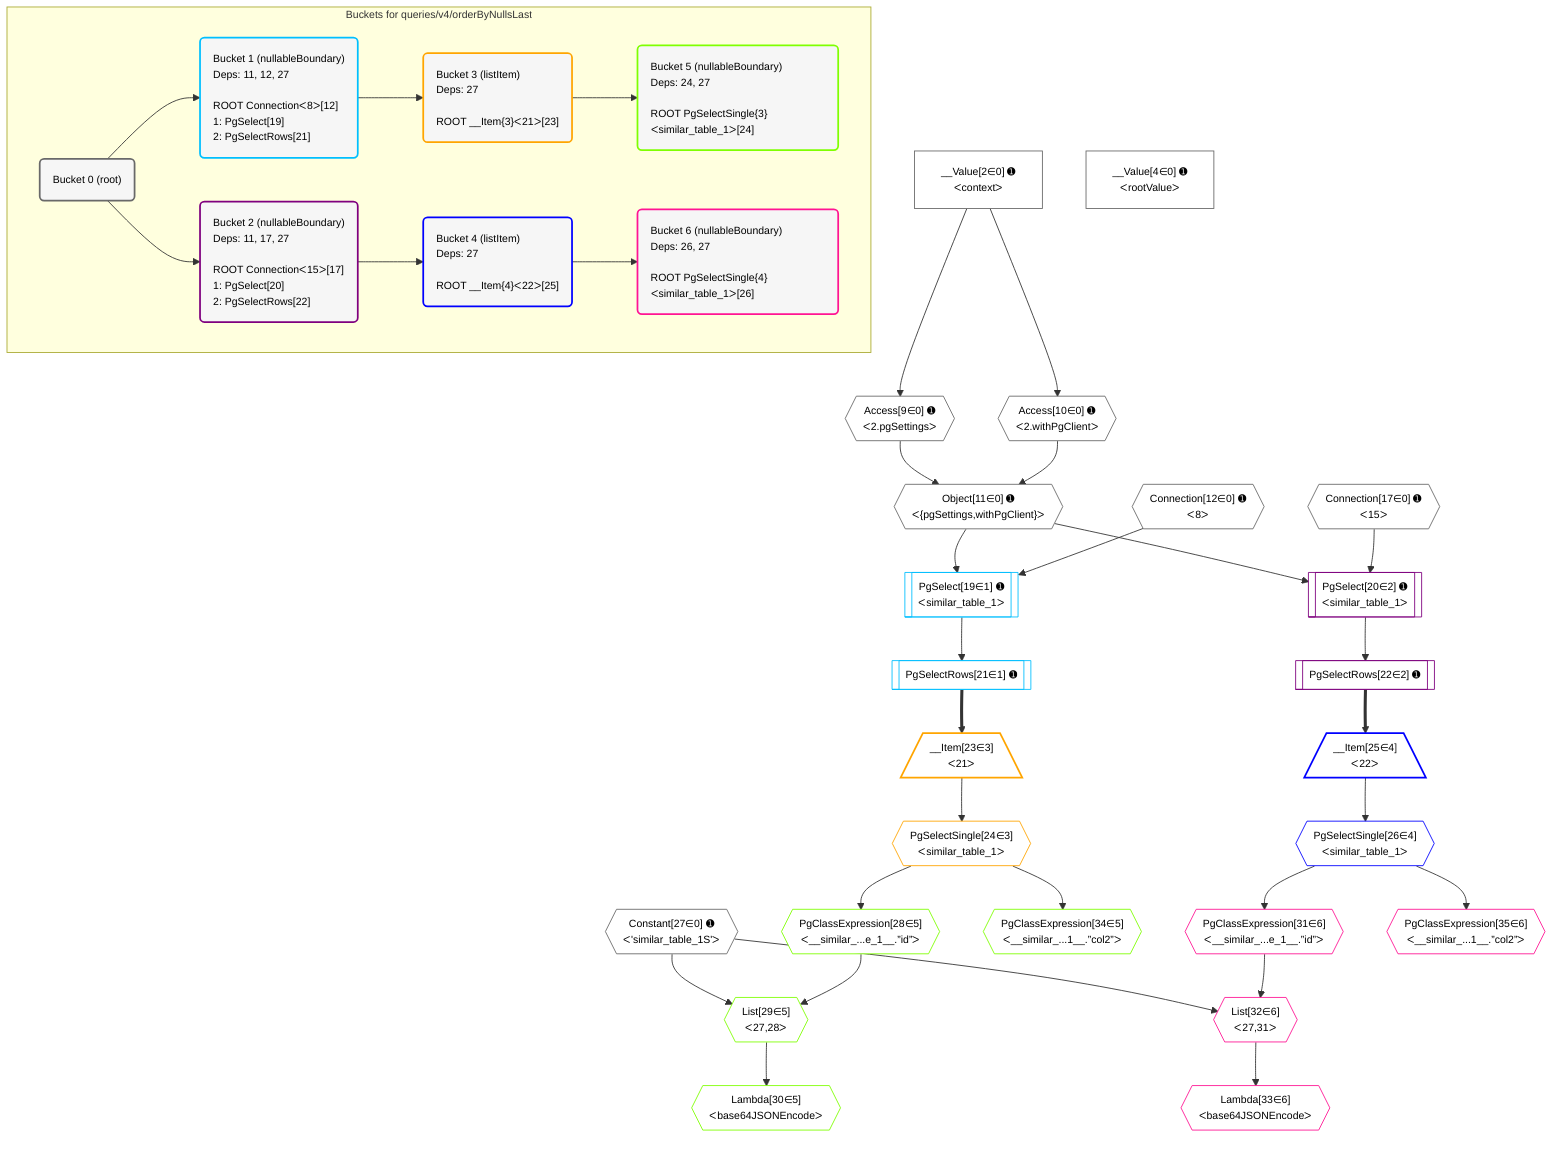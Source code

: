 %%{init: {'themeVariables': { 'fontSize': '12px'}}}%%
graph TD
    classDef path fill:#eee,stroke:#000,color:#000
    classDef plan fill:#fff,stroke-width:1px,color:#000
    classDef itemplan fill:#fff,stroke-width:2px,color:#000
    classDef unbatchedplan fill:#dff,stroke-width:1px,color:#000
    classDef sideeffectplan fill:#fcc,stroke-width:2px,color:#000
    classDef bucket fill:#f6f6f6,color:#000,stroke-width:2px,text-align:left

    subgraph "Buckets for queries/v4/orderByNullsLast"
    Bucket0("Bucket 0 (root)"):::bucket
    Bucket1("Bucket 1 (nullableBoundary)<br />Deps: 11, 12, 27<br /><br />ROOT Connectionᐸ8ᐳ[12]<br />1: PgSelect[19]<br />2: PgSelectRows[21]"):::bucket
    Bucket2("Bucket 2 (nullableBoundary)<br />Deps: 11, 17, 27<br /><br />ROOT Connectionᐸ15ᐳ[17]<br />1: PgSelect[20]<br />2: PgSelectRows[22]"):::bucket
    Bucket3("Bucket 3 (listItem)<br />Deps: 27<br /><br />ROOT __Item{3}ᐸ21ᐳ[23]"):::bucket
    Bucket4("Bucket 4 (listItem)<br />Deps: 27<br /><br />ROOT __Item{4}ᐸ22ᐳ[25]"):::bucket
    Bucket5("Bucket 5 (nullableBoundary)<br />Deps: 24, 27<br /><br />ROOT PgSelectSingle{3}ᐸsimilar_table_1ᐳ[24]"):::bucket
    Bucket6("Bucket 6 (nullableBoundary)<br />Deps: 26, 27<br /><br />ROOT PgSelectSingle{4}ᐸsimilar_table_1ᐳ[26]"):::bucket
    end
    Bucket0 --> Bucket1 & Bucket2
    Bucket1 --> Bucket3
    Bucket2 --> Bucket4
    Bucket3 --> Bucket5
    Bucket4 --> Bucket6

    %% plan dependencies
    Object11{{"Object[11∈0] ➊<br />ᐸ{pgSettings,withPgClient}ᐳ"}}:::plan
    Access9{{"Access[9∈0] ➊<br />ᐸ2.pgSettingsᐳ"}}:::plan
    Access10{{"Access[10∈0] ➊<br />ᐸ2.withPgClientᐳ"}}:::plan
    Access9 & Access10 --> Object11
    __Value2["__Value[2∈0] ➊<br />ᐸcontextᐳ"]:::plan
    __Value2 --> Access9
    __Value2 --> Access10
    __Value4["__Value[4∈0] ➊<br />ᐸrootValueᐳ"]:::plan
    Connection12{{"Connection[12∈0] ➊<br />ᐸ8ᐳ"}}:::plan
    Connection17{{"Connection[17∈0] ➊<br />ᐸ15ᐳ"}}:::plan
    Constant27{{"Constant[27∈0] ➊<br />ᐸ'similar_table_1S'ᐳ"}}:::plan
    PgSelect19[["PgSelect[19∈1] ➊<br />ᐸsimilar_table_1ᐳ"]]:::plan
    Object11 & Connection12 --> PgSelect19
    PgSelectRows21[["PgSelectRows[21∈1] ➊"]]:::plan
    PgSelect19 --> PgSelectRows21
    PgSelect20[["PgSelect[20∈2] ➊<br />ᐸsimilar_table_1ᐳ"]]:::plan
    Object11 & Connection17 --> PgSelect20
    PgSelectRows22[["PgSelectRows[22∈2] ➊"]]:::plan
    PgSelect20 --> PgSelectRows22
    __Item23[/"__Item[23∈3]<br />ᐸ21ᐳ"\]:::itemplan
    PgSelectRows21 ==> __Item23
    PgSelectSingle24{{"PgSelectSingle[24∈3]<br />ᐸsimilar_table_1ᐳ"}}:::plan
    __Item23 --> PgSelectSingle24
    __Item25[/"__Item[25∈4]<br />ᐸ22ᐳ"\]:::itemplan
    PgSelectRows22 ==> __Item25
    PgSelectSingle26{{"PgSelectSingle[26∈4]<br />ᐸsimilar_table_1ᐳ"}}:::plan
    __Item25 --> PgSelectSingle26
    List29{{"List[29∈5]<br />ᐸ27,28ᐳ"}}:::plan
    PgClassExpression28{{"PgClassExpression[28∈5]<br />ᐸ__similar_...e_1__.”id”ᐳ"}}:::plan
    Constant27 & PgClassExpression28 --> List29
    PgSelectSingle24 --> PgClassExpression28
    Lambda30{{"Lambda[30∈5]<br />ᐸbase64JSONEncodeᐳ"}}:::plan
    List29 --> Lambda30
    PgClassExpression34{{"PgClassExpression[34∈5]<br />ᐸ__similar_...1__.”col2”ᐳ"}}:::plan
    PgSelectSingle24 --> PgClassExpression34
    List32{{"List[32∈6]<br />ᐸ27,31ᐳ"}}:::plan
    PgClassExpression31{{"PgClassExpression[31∈6]<br />ᐸ__similar_...e_1__.”id”ᐳ"}}:::plan
    Constant27 & PgClassExpression31 --> List32
    PgSelectSingle26 --> PgClassExpression31
    Lambda33{{"Lambda[33∈6]<br />ᐸbase64JSONEncodeᐳ"}}:::plan
    List32 --> Lambda33
    PgClassExpression35{{"PgClassExpression[35∈6]<br />ᐸ__similar_...1__.”col2”ᐳ"}}:::plan
    PgSelectSingle26 --> PgClassExpression35

    %% define steps
    classDef bucket0 stroke:#696969
    class Bucket0,__Value2,__Value4,Access9,Access10,Object11,Connection12,Connection17,Constant27 bucket0
    classDef bucket1 stroke:#00bfff
    class Bucket1,PgSelect19,PgSelectRows21 bucket1
    classDef bucket2 stroke:#7f007f
    class Bucket2,PgSelect20,PgSelectRows22 bucket2
    classDef bucket3 stroke:#ffa500
    class Bucket3,__Item23,PgSelectSingle24 bucket3
    classDef bucket4 stroke:#0000ff
    class Bucket4,__Item25,PgSelectSingle26 bucket4
    classDef bucket5 stroke:#7fff00
    class Bucket5,PgClassExpression28,List29,Lambda30,PgClassExpression34 bucket5
    classDef bucket6 stroke:#ff1493
    class Bucket6,PgClassExpression31,List32,Lambda33,PgClassExpression35 bucket6